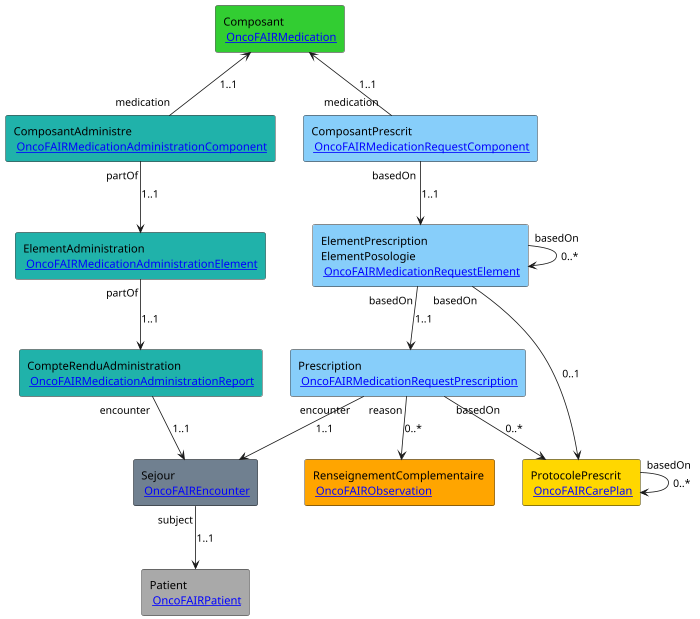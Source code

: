 @startuml

scale 700 width

rectangle "ProtocolePrescrit \n [[StructureDefinition-oncofair-careplan.html OncoFAIRCarePlan]]" as ProtocolePrescrit #Gold 

rectangle "Sejour \n [[StructureDefinition-oncofair-encounter.html OncoFAIREncounter]]" as Sejour #SlateGray 

rectangle "Composant \n [[StructureDefinition-oncofair-medication.html OncoFAIRMedication]]" as Composant #LimeGreen 

rectangle "ComposantAdministre \n [[StructureDefinition-oncofair-medicationadministration-component.html OncoFAIRMedicationAdministrationComponent]]" as ComposantAdministre #LightSeaGreen 

rectangle "ElementAdministration \n [[StructureDefinition-oncofair-medicationadministration-element.html OncoFAIRMedicationAdministrationElement]]" as ElementAdministration #LightSeaGreen 

rectangle "CompteRenduAdministration \n [[StructureDefinition-oncofair-medicationadministration-report.html OncoFAIRMedicationAdministrationReport]]" as CompteRenduAdministration #LightSeaGreen 

rectangle "ComposantPrescrit \n [[StructureDefinition-oncofair-medicationrequest-component.html OncoFAIRMedicationRequestComponent]]" as ComposantPrescrit #LightSkyBlue 

rectangle "ElementPrescription \nElementPosologie \n [[StructureDefinition-oncofair-medicationrequest-element.html OncoFAIRMedicationRequestElement]]" as ElementPrescription #LightSkyBlue



rectangle "Prescription \n [[StructureDefinition-oncofair-medicationrequest-prescription.html OncoFAIRMedicationRequestPrescription]]" as Prescription #LightSkyBlue 

rectangle "RenseignementComplementaire \n [[StructureDefinition-oncofair-observation.html OncoFAIRObservation]]" as RenseignementComplementaire #Orange 

rectangle "Patient \n [[StructureDefinition-oncofair-patient.html OncoFAIRPatient]]" as Patient #DarkGray 

ProtocolePrescrit --> ProtocolePrescrit : "basedOn" 0..*
Sejour --> Patient : "subject" 1..1
ComposantAdministre --> ElementAdministration : "partOf" 1..1
ComposantAdministre -u-> Composant : "medication" 1..1
ElementAdministration --> CompteRenduAdministration : "partOf" 1..1
CompteRenduAdministration --> Sejour : "encounter" 1..1
ComposantPrescrit --> ElementPrescription : "basedOn" 1..1
ComposantPrescrit -u-> Composant : "medication" 1..1
ElementPrescription --> Prescription : "basedOn" 1..1
ElementPrescription --> ElementPrescription : "basedOn" 0..*
ElementPrescription --> ProtocolePrescrit : "basedOn" 0..1

Prescription --> ProtocolePrescrit : "basedOn" 0..*
Prescription --> Sejour : "encounter" 1..1
Prescription --> RenseignementComplementaire : "reason" 0..*

@enduml